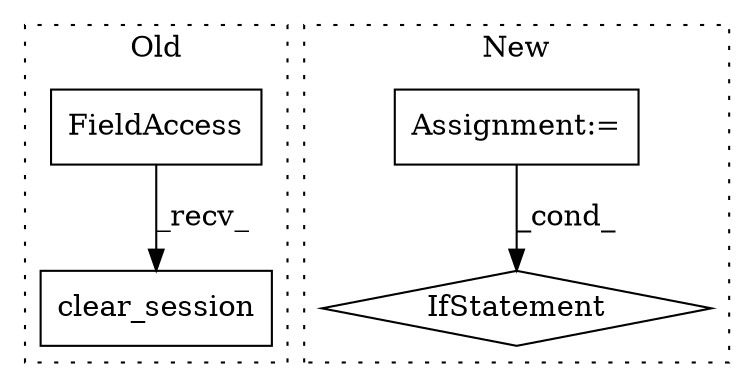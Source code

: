 digraph G {
subgraph cluster0 {
1 [label="clear_session" a="32" s="6950" l="15" shape="box"];
4 [label="FieldAccess" a="22" s="6936" l="5" shape="box"];
label = "Old";
style="dotted";
}
subgraph cluster1 {
2 [label="IfStatement" a="25" s="4421,4485" l="4,2" shape="diamond"];
3 [label="Assignment:=" a="7" s="4152" l="14" shape="box"];
label = "New";
style="dotted";
}
3 -> 2 [label="_cond_"];
4 -> 1 [label="_recv_"];
}